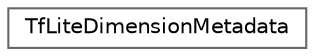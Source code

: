 digraph "Graphical Class Hierarchy"
{
 // LATEX_PDF_SIZE
  bgcolor="transparent";
  edge [fontname=Helvetica,fontsize=10,labelfontname=Helvetica,labelfontsize=10];
  node [fontname=Helvetica,fontsize=10,shape=box,height=0.2,width=0.4];
  rankdir="LR";
  Node0 [id="Node000000",label="TfLiteDimensionMetadata",height=0.2,width=0.4,color="grey40", fillcolor="white", style="filled",URL="$struct_tf_lite_dimension_metadata.html",tooltip="Metadata to encode each dimension in a sparse tensor."];
}
